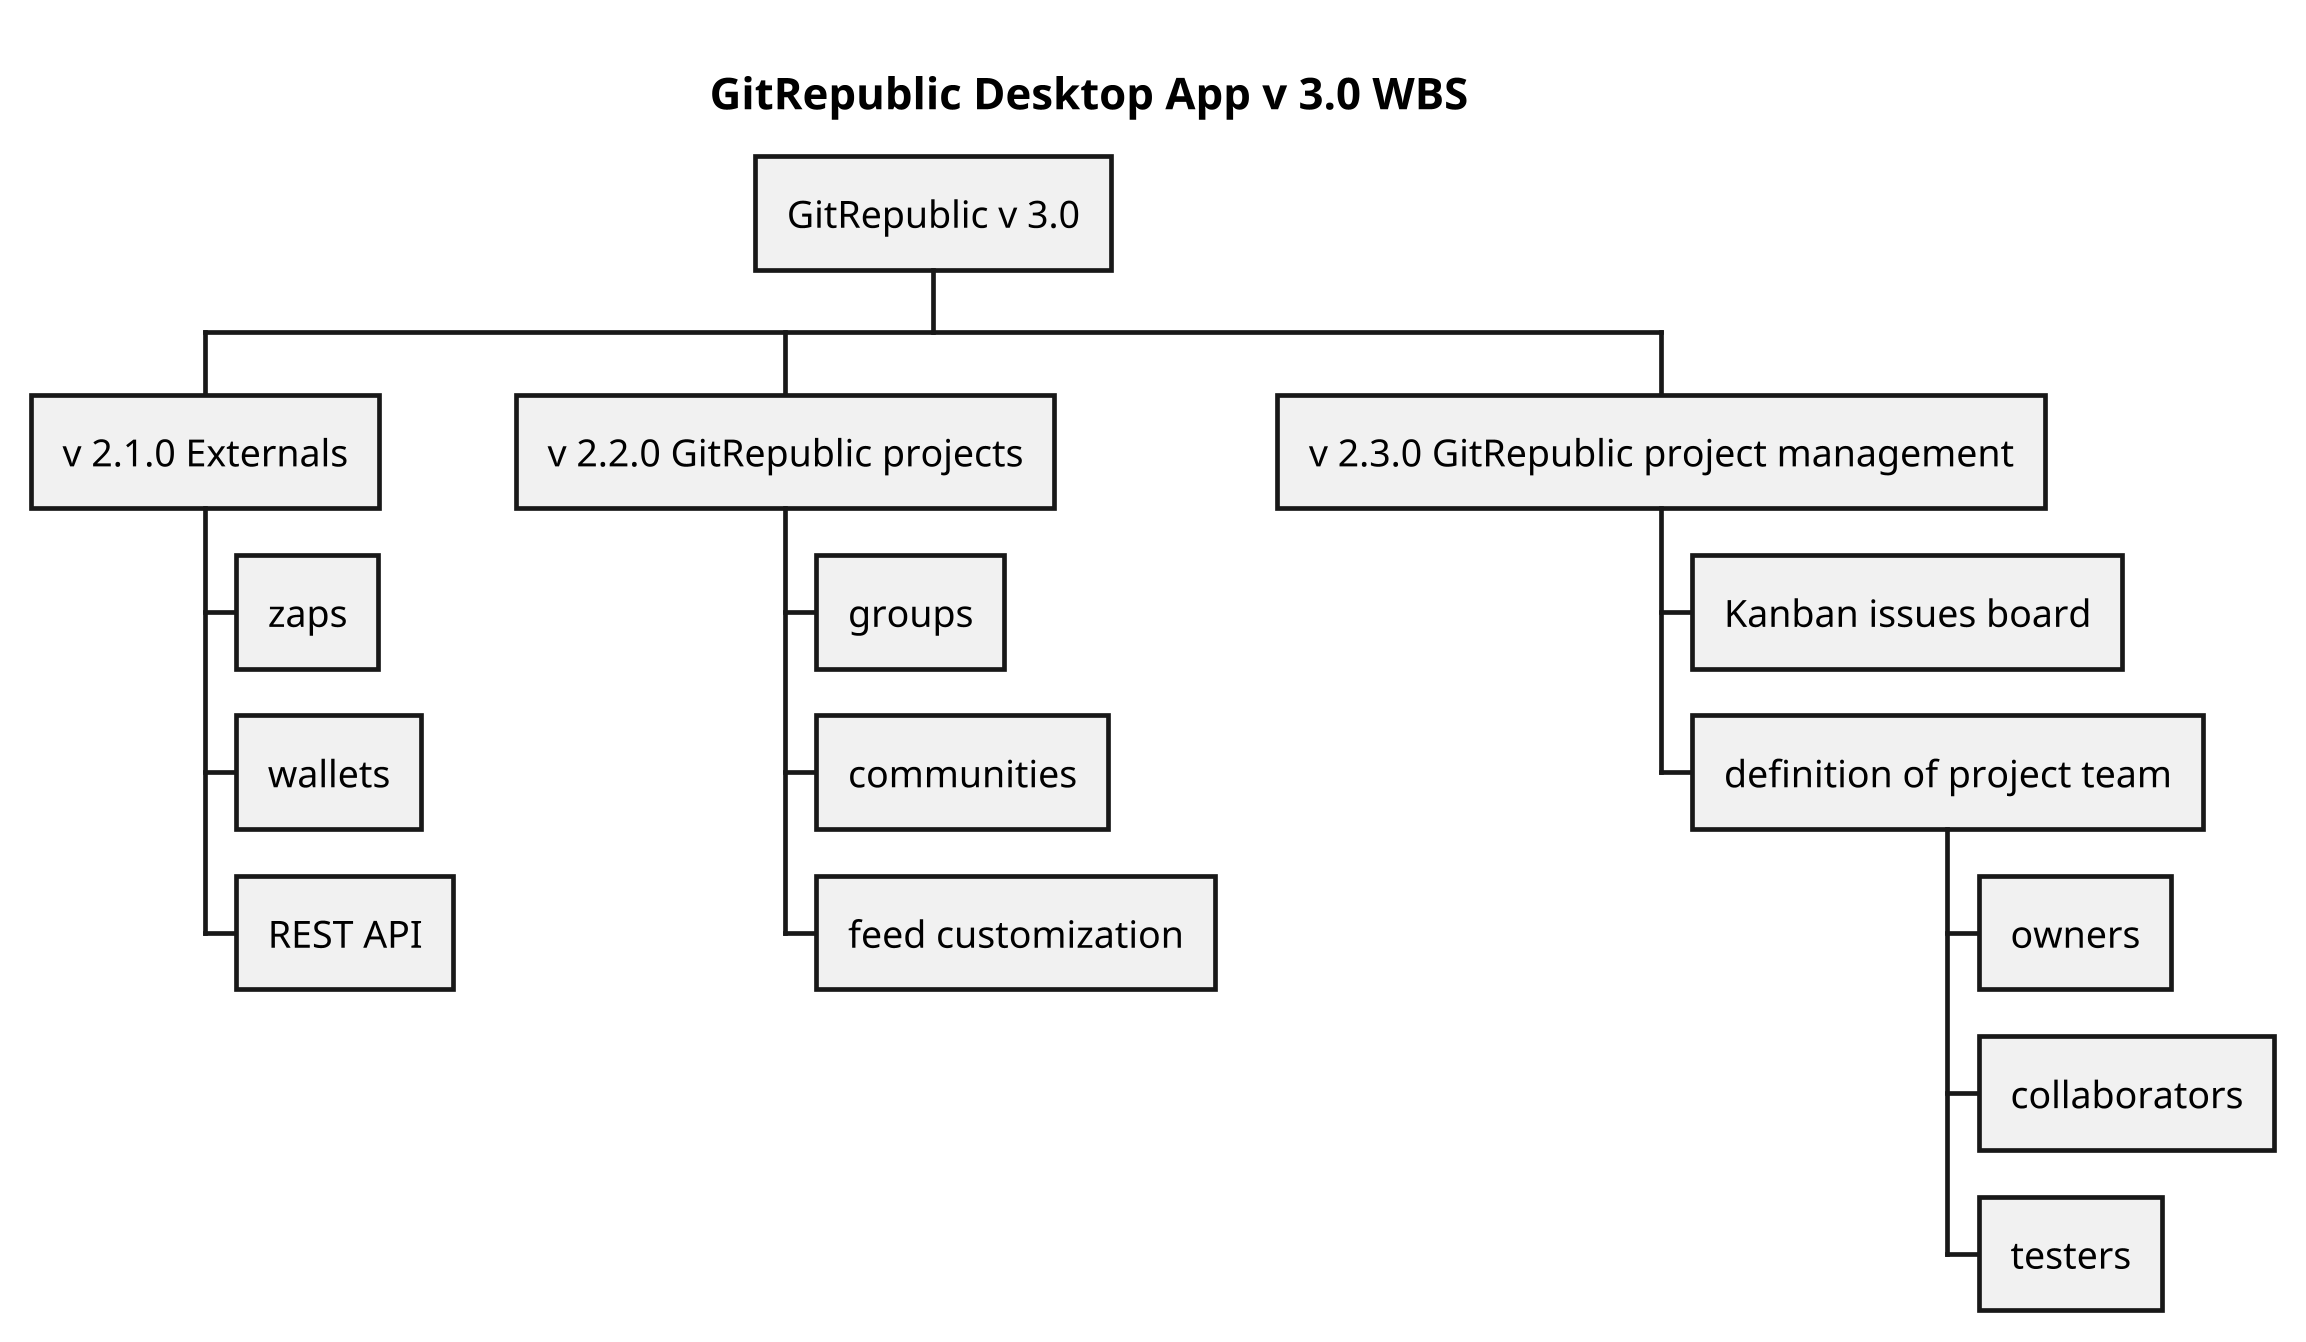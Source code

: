 @startwbs GitRepublic_v3.0_WBS

skinparam dpi 300
title GitRepublic Desktop App v 3.0 WBS

* GitRepublic v 3.0

** v 2.1.0 Externals
*** zaps
*** wallets
*** REST API

** v 2.2.0 GitRepublic projects
*** groups
*** communities
*** feed customization

** v 2.3.0 GitRepublic project management
*** Kanban issues board
*** definition of project team
**** owners
**** collaborators
**** testers

@endwbs